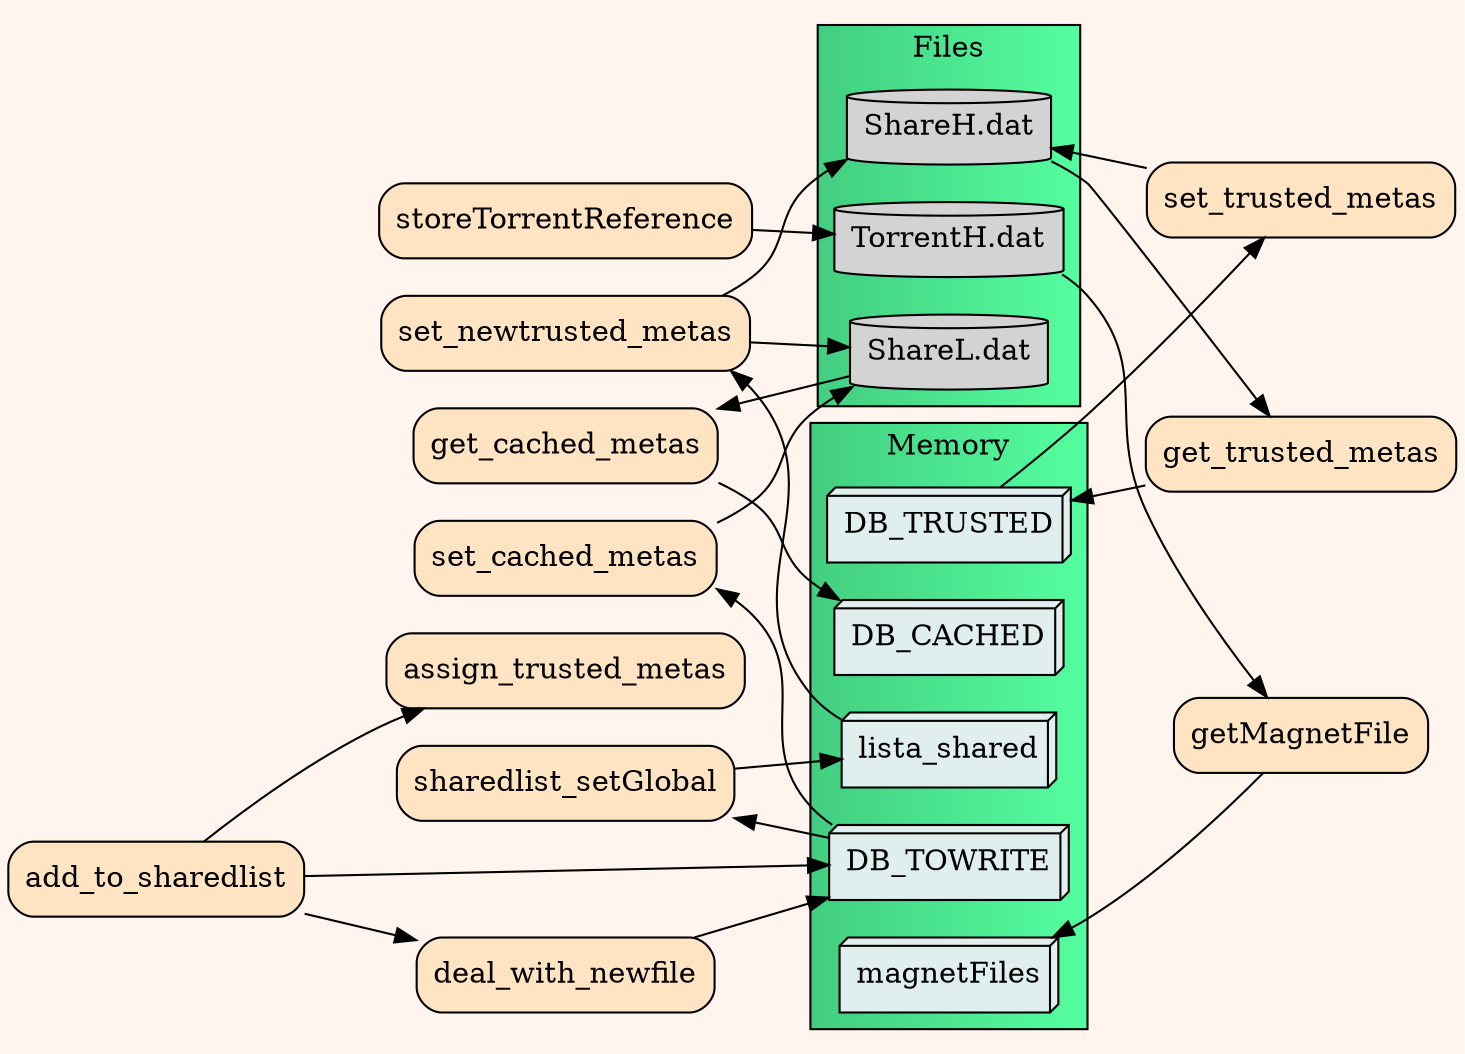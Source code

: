 digraph forensic_tools
{
  rankdir=LR
  bgcolor=seashell;

  subgraph clusterlevel1 {
    label="Files";
    fillcolor="seagreen3:seagreen1";
    style="filled";
    node [shape=cylinder, fillcolor=lightgrey, style="filled"];
    sharel [label="ShareL.dat"];
    shareh [label="ShareH.dat"];
    torrenth [label="TorrentH.dat"];
  }
  
  //{rank=same; //subgraph clusterlevel2 {
    node [shape=rect, fillcolor=bisque1, style="rounded, filled"];
    //label="Procedures";
    //fillcolor="seagreen3:seagreen1";
    //style="filled";
    {rank=same; get_trusted_metas [label="get_trusted_metas"];
    set_trusted_metas [label="set_trusted_metas"];}

    {rank=same;
    get_cached_metas [label="get_cached_metas"];
    set_cached_metas [label="set_cached_metas"];}

    assign_trusted_metas [label="assign_trusted_metas"];
    set_newtrusted_metas [label="set_newtrusted_metas"];
    sharedlist_setglobal [label="sharedlist_setGlobal"];
    deal_with_newfile [label="deal_with_newfile"];
    add_to_sharedlist [label="add_to_sharedlist"];
    storeTorrentReference [label="storeTorrentReference"];
    getMagnetFile [label="getMagnetFile"];
    add_to_sharedlist -> deal_with_newfile;
    add_to_sharedlist -> assign_trusted_metas;
  //}

  subgraph clusterlevel3 {
    label="Memory";
    fillcolor="seagreen3:seagreen1";
    style="filled";
    node [shape=box3d, fillcolor=azure2, style="filled"];
    db_trusted [label="DB_TRUSTED"];
    db_cached [label="DB_CACHED"];
    db_towrite [label="DB_TOWRITE"];
    lista_shared [label="lista_shared"];
    magnetFiles [label="magnetFiles"];
  }

  shareh -> get_trusted_metas;
  sharel -> get_cached_metas;
  set_trusted_metas -> shareh;
  set_cached_metas -> sharel;
  set_newtrusted_metas -> shareh;
  set_newtrusted_metas -> sharel;

  db_trusted -> set_trusted_metas;
  db_towrite -> set_cached_metas;
  lista_shared -> set_newtrusted_metas;
  db_towrite -> sharedlist_setglobal -> lista_shared;
  
  deal_with_newfile -> db_towrite;
  add_to_sharedlist -> db_towrite;
  get_trusted_metas -> db_trusted;
  get_cached_metas -> db_cached;
  
  torrenth -> getMagnetFile -> magnetFiles;
  storeTorrentReference -> torrenth;
}

